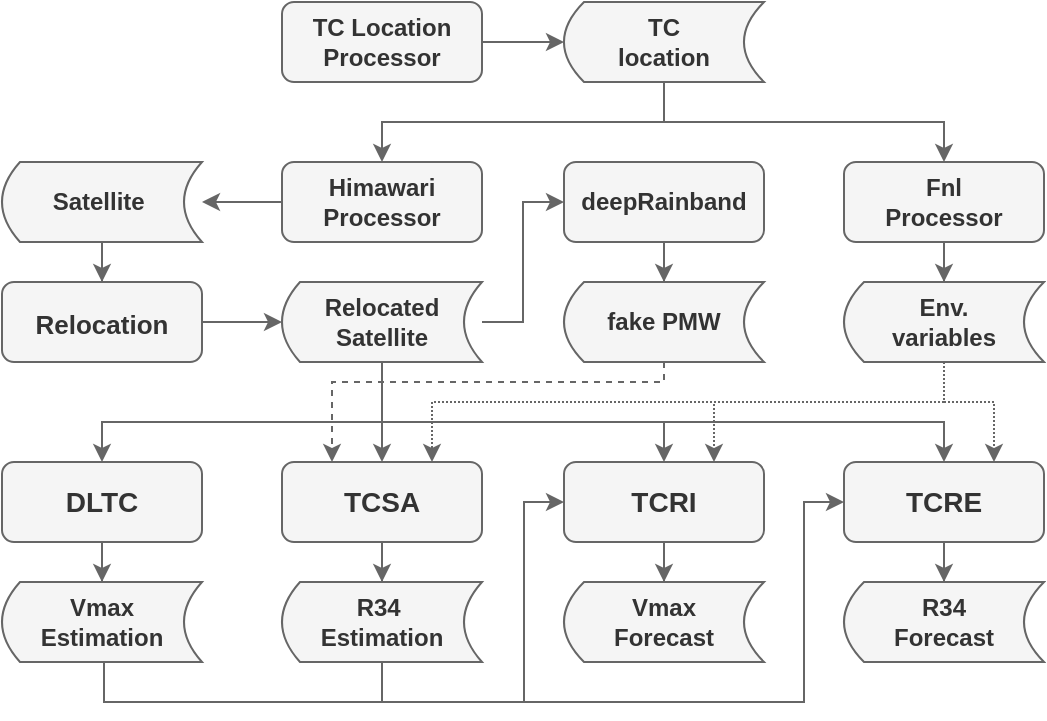 <mxfile version="22.1.21" type="github">
  <diagram name="Page-1" id="74e2e168-ea6b-b213-b513-2b3c1d86103e">
    <mxGraphModel dx="912" dy="531" grid="1" gridSize="10" guides="1" tooltips="1" connect="1" arrows="1" fold="1" page="1" pageScale="1" pageWidth="1100" pageHeight="850" background="none" math="0" shadow="0">
      <root>
        <mxCell id="0" />
        <mxCell id="1" parent="0" />
        <mxCell id="iOC6fSmJqCydzc7WDYuV-102" style="edgeStyle=orthogonalEdgeStyle;rounded=0;orthogonalLoop=1;jettySize=auto;html=1;entryX=0;entryY=0.5;entryDx=0;entryDy=0;fillColor=#f5f5f5;strokeColor=#666666;" edge="1" parent="1" source="xviSgolfPBOpMJryr8qm-25" target="iOC6fSmJqCydzc7WDYuV-32">
          <mxGeometry relative="1" as="geometry" />
        </mxCell>
        <mxCell id="xviSgolfPBOpMJryr8qm-25" value="&lt;font style=&quot;font-size: 12px;&quot;&gt;TC Location &lt;br style=&quot;&quot;&gt;Processor&lt;/font&gt;" style="rounded=1;whiteSpace=wrap;html=1;shadow=0;labelBackgroundColor=none;strokeWidth=1;fontFamily=Helvetica;fontSize=11;align=center;fontStyle=1;fillColor=#f5f5f5;strokeColor=#666666;fontColor=#333333;" parent="1" vertex="1">
          <mxGeometry x="329" y="100" width="100" height="40" as="geometry" />
        </mxCell>
        <mxCell id="iOC6fSmJqCydzc7WDYuV-42" style="edgeStyle=orthogonalEdgeStyle;rounded=0;orthogonalLoop=1;jettySize=auto;html=1;exitX=0;exitY=0.5;exitDx=0;exitDy=0;entryX=1;entryY=0.5;entryDx=0;entryDy=0;fontFamily=Helvetica;fontStyle=1;fillColor=#f5f5f5;strokeColor=#666666;" edge="1" parent="1" source="xviSgolfPBOpMJryr8qm-26" target="iOC6fSmJqCydzc7WDYuV-5">
          <mxGeometry relative="1" as="geometry" />
        </mxCell>
        <mxCell id="xviSgolfPBOpMJryr8qm-26" value="&lt;font style=&quot;font-size: 12px;&quot;&gt;Himawari &lt;br style=&quot;&quot;&gt;Processor&lt;/font&gt;" style="rounded=1;whiteSpace=wrap;html=1;shadow=0;labelBackgroundColor=none;strokeWidth=1;fontFamily=Helvetica;fontSize=11;align=center;fontStyle=1;fillColor=#f5f5f5;strokeColor=#666666;fontColor=#333333;" parent="1" vertex="1">
          <mxGeometry x="329" y="180" width="100" height="40" as="geometry" />
        </mxCell>
        <mxCell id="iOC6fSmJqCydzc7WDYuV-39" style="edgeStyle=orthogonalEdgeStyle;rounded=0;orthogonalLoop=1;jettySize=auto;html=1;entryX=0.5;entryY=0;entryDx=0;entryDy=0;fontFamily=Helvetica;fontStyle=1;fillColor=#f5f5f5;strokeColor=#666666;" edge="1" parent="1" source="xviSgolfPBOpMJryr8qm-27" target="iOC6fSmJqCydzc7WDYuV-7">
          <mxGeometry relative="1" as="geometry" />
        </mxCell>
        <mxCell id="xviSgolfPBOpMJryr8qm-27" value="&lt;font style=&quot;font-size: 12px;&quot;&gt;Fnl &lt;br style=&quot;&quot;&gt;Processor&lt;/font&gt;" style="rounded=1;whiteSpace=wrap;html=1;shadow=0;labelBackgroundColor=none;strokeWidth=1;fontFamily=Helvetica;fontSize=11;align=center;fontStyle=1;fillColor=#f5f5f5;strokeColor=#666666;fontColor=#333333;" parent="1" vertex="1">
          <mxGeometry x="610" y="180" width="100" height="40" as="geometry" />
        </mxCell>
        <mxCell id="xviSgolfPBOpMJryr8qm-36" value="&lt;font style=&quot;font-size: 14px;&quot;&gt;DLTC&lt;/font&gt;" style="rounded=1;whiteSpace=wrap;html=1;shadow=0;labelBackgroundColor=none;strokeWidth=1;fontFamily=Helvetica;fontSize=14;align=center;fontStyle=1;fillColor=#f5f5f5;strokeColor=#666666;fontColor=#333333;" parent="1" vertex="1">
          <mxGeometry x="189" y="330" width="100" height="40" as="geometry" />
        </mxCell>
        <mxCell id="iOC6fSmJqCydzc7WDYuV-71" style="edgeStyle=orthogonalEdgeStyle;rounded=0;orthogonalLoop=1;jettySize=auto;html=1;entryX=0.5;entryY=0;entryDx=0;entryDy=0;fontFamily=Helvetica;fontStyle=1;fillColor=#f5f5f5;strokeColor=#666666;" edge="1" parent="1" source="xviSgolfPBOpMJryr8qm-37" target="iOC6fSmJqCydzc7WDYuV-16">
          <mxGeometry relative="1" as="geometry" />
        </mxCell>
        <mxCell id="xviSgolfPBOpMJryr8qm-37" value="&lt;font style=&quot;font-size: 14px;&quot;&gt;TCSA&lt;/font&gt;" style="rounded=1;whiteSpace=wrap;html=1;shadow=0;labelBackgroundColor=none;strokeWidth=1;fontFamily=Helvetica;fontSize=14;align=center;fontStyle=1;fillColor=#f5f5f5;strokeColor=#666666;fontColor=#333333;" parent="1" vertex="1">
          <mxGeometry x="329" y="330" width="100" height="40" as="geometry" />
        </mxCell>
        <mxCell id="iOC6fSmJqCydzc7WDYuV-50" style="edgeStyle=orthogonalEdgeStyle;rounded=0;orthogonalLoop=1;jettySize=auto;html=1;entryX=0.5;entryY=0;entryDx=0;entryDy=0;fontFamily=Helvetica;fontStyle=1;fillColor=#f5f5f5;strokeColor=#666666;" edge="1" parent="1" source="xviSgolfPBOpMJryr8qm-40" target="iOC6fSmJqCydzc7WDYuV-22">
          <mxGeometry relative="1" as="geometry" />
        </mxCell>
        <mxCell id="xviSgolfPBOpMJryr8qm-40" value="&lt;font style=&quot;font-size: 14px;&quot;&gt;TCRE&lt;/font&gt;" style="rounded=1;whiteSpace=wrap;html=1;shadow=0;labelBackgroundColor=none;strokeWidth=1;fontFamily=Helvetica;fontSize=14;align=center;fontStyle=1;fillColor=#f5f5f5;strokeColor=#666666;fontColor=#333333;" parent="1" vertex="1">
          <mxGeometry x="610" y="330" width="100" height="40" as="geometry" />
        </mxCell>
        <mxCell id="iOC6fSmJqCydzc7WDYuV-72" style="edgeStyle=orthogonalEdgeStyle;rounded=0;orthogonalLoop=1;jettySize=auto;html=1;entryX=0.5;entryY=0;entryDx=0;entryDy=0;fontFamily=Helvetica;fontStyle=1;fillColor=#f5f5f5;strokeColor=#666666;" edge="1" parent="1" source="xviSgolfPBOpMJryr8qm-41" target="iOC6fSmJqCydzc7WDYuV-19">
          <mxGeometry relative="1" as="geometry" />
        </mxCell>
        <mxCell id="xviSgolfPBOpMJryr8qm-41" value="&lt;font style=&quot;font-size: 14px;&quot;&gt;TCRI&lt;/font&gt;" style="rounded=1;whiteSpace=wrap;html=1;shadow=0;labelBackgroundColor=none;strokeWidth=1;fontFamily=Helvetica;fontSize=14;align=center;fontStyle=1;fillColor=#f5f5f5;strokeColor=#666666;fontColor=#333333;" parent="1" vertex="1">
          <mxGeometry x="470" y="330" width="100" height="40" as="geometry" />
        </mxCell>
        <mxCell id="xviSgolfPBOpMJryr8qm-47" style="edgeStyle=orthogonalEdgeStyle;rounded=0;orthogonalLoop=1;jettySize=auto;html=1;entryX=0.5;entryY=0;entryDx=0;entryDy=0;fontFamily=Helvetica;fontStyle=1;fillColor=#f5f5f5;strokeColor=#666666;" parent="1" source="xviSgolfPBOpMJryr8qm-36" target="iOC6fSmJqCydzc7WDYuV-18" edge="1">
          <mxGeometry relative="1" as="geometry">
            <mxPoint x="659" y="385" as="targetPoint" />
          </mxGeometry>
        </mxCell>
        <mxCell id="iOC6fSmJqCydzc7WDYuV-40" style="edgeStyle=orthogonalEdgeStyle;rounded=0;orthogonalLoop=1;jettySize=auto;html=1;entryX=0;entryY=0.5;entryDx=0;entryDy=0;fontFamily=Helvetica;fontStyle=1;fillColor=#f5f5f5;strokeColor=#666666;" edge="1" parent="1" source="xviSgolfPBOpMJryr8qm-60" target="iOC6fSmJqCydzc7WDYuV-2">
          <mxGeometry relative="1" as="geometry" />
        </mxCell>
        <mxCell id="xviSgolfPBOpMJryr8qm-60" value="&lt;font style=&quot;font-size: 13px;&quot;&gt;Relocation&lt;/font&gt;" style="rounded=1;whiteSpace=wrap;html=1;shadow=0;labelBackgroundColor=none;strokeWidth=1;fontFamily=Helvetica;fontSize=16;align=center;fontStyle=1;fillColor=#f5f5f5;strokeColor=#666666;fontColor=#333333;" parent="1" vertex="1">
          <mxGeometry x="189" y="240" width="100" height="40" as="geometry" />
        </mxCell>
        <mxCell id="iOC6fSmJqCydzc7WDYuV-90" style="edgeStyle=orthogonalEdgeStyle;rounded=0;orthogonalLoop=1;jettySize=auto;html=1;entryX=0.5;entryY=0;entryDx=0;entryDy=0;fillColor=#f5f5f5;strokeColor=#666666;" edge="1" parent="1" source="iOC6fSmJqCydzc7WDYuV-2" target="xviSgolfPBOpMJryr8qm-36">
          <mxGeometry relative="1" as="geometry">
            <Array as="points">
              <mxPoint x="379" y="310" />
              <mxPoint x="239" y="310" />
            </Array>
          </mxGeometry>
        </mxCell>
        <mxCell id="iOC6fSmJqCydzc7WDYuV-91" style="edgeStyle=orthogonalEdgeStyle;rounded=0;orthogonalLoop=1;jettySize=auto;html=1;entryX=0.5;entryY=0;entryDx=0;entryDy=0;fillColor=#f5f5f5;strokeColor=#666666;" edge="1" parent="1" source="iOC6fSmJqCydzc7WDYuV-2" target="xviSgolfPBOpMJryr8qm-37">
          <mxGeometry relative="1" as="geometry" />
        </mxCell>
        <mxCell id="iOC6fSmJqCydzc7WDYuV-92" style="edgeStyle=orthogonalEdgeStyle;rounded=0;orthogonalLoop=1;jettySize=auto;html=1;entryX=0.5;entryY=0;entryDx=0;entryDy=0;fillColor=#f5f5f5;strokeColor=#666666;" edge="1" parent="1" source="iOC6fSmJqCydzc7WDYuV-2" target="xviSgolfPBOpMJryr8qm-41">
          <mxGeometry relative="1" as="geometry">
            <Array as="points">
              <mxPoint x="379" y="310" />
              <mxPoint x="520" y="310" />
            </Array>
          </mxGeometry>
        </mxCell>
        <mxCell id="iOC6fSmJqCydzc7WDYuV-93" style="edgeStyle=orthogonalEdgeStyle;rounded=0;orthogonalLoop=1;jettySize=auto;html=1;entryX=0.5;entryY=0;entryDx=0;entryDy=0;fillColor=#f5f5f5;strokeColor=#666666;" edge="1" parent="1" source="iOC6fSmJqCydzc7WDYuV-2" target="xviSgolfPBOpMJryr8qm-40">
          <mxGeometry relative="1" as="geometry">
            <Array as="points">
              <mxPoint x="379" y="310" />
              <mxPoint x="660" y="310" />
            </Array>
          </mxGeometry>
        </mxCell>
        <mxCell id="iOC6fSmJqCydzc7WDYuV-98" style="edgeStyle=orthogonalEdgeStyle;rounded=0;orthogonalLoop=1;jettySize=auto;html=1;entryX=0;entryY=0.5;entryDx=0;entryDy=0;fillColor=#f5f5f5;strokeColor=#666666;" edge="1" parent="1" source="iOC6fSmJqCydzc7WDYuV-2" target="iOC6fSmJqCydzc7WDYuV-10">
          <mxGeometry relative="1" as="geometry" />
        </mxCell>
        <mxCell id="iOC6fSmJqCydzc7WDYuV-2" value="&lt;span&gt;Relocated &lt;br&gt;Satellite&lt;/span&gt;" style="shape=dataStorage;whiteSpace=wrap;html=1;fixedSize=1;fontFamily=Helvetica;fontStyle=1;size=9;fillColor=#f5f5f5;strokeColor=#666666;fontColor=#333333;" vertex="1" parent="1">
          <mxGeometry x="329" y="240" width="100" height="40" as="geometry" />
        </mxCell>
        <mxCell id="iOC6fSmJqCydzc7WDYuV-44" style="edgeStyle=orthogonalEdgeStyle;rounded=0;orthogonalLoop=1;jettySize=auto;html=1;entryX=0.5;entryY=0;entryDx=0;entryDy=0;fontFamily=Helvetica;fontStyle=1;fillColor=#f5f5f5;strokeColor=#666666;" edge="1" parent="1" source="iOC6fSmJqCydzc7WDYuV-5" target="xviSgolfPBOpMJryr8qm-60">
          <mxGeometry relative="1" as="geometry" />
        </mxCell>
        <mxCell id="iOC6fSmJqCydzc7WDYuV-5" value="&lt;span&gt;Satellite&amp;nbsp;&lt;/span&gt;" style="shape=dataStorage;whiteSpace=wrap;html=1;fixedSize=1;fontFamily=Helvetica;fontStyle=1;size=9;fillColor=#f5f5f5;strokeColor=#666666;fontColor=#333333;" vertex="1" parent="1">
          <mxGeometry x="189" y="180" width="100" height="40" as="geometry" />
        </mxCell>
        <mxCell id="iOC6fSmJqCydzc7WDYuV-95" style="edgeStyle=orthogonalEdgeStyle;rounded=0;orthogonalLoop=1;jettySize=auto;html=1;entryX=0.75;entryY=0;entryDx=0;entryDy=0;dashed=1;dashPattern=1 1;fillColor=#f5f5f5;strokeColor=#666666;" edge="1" parent="1" source="iOC6fSmJqCydzc7WDYuV-7" target="xviSgolfPBOpMJryr8qm-37">
          <mxGeometry relative="1" as="geometry">
            <Array as="points">
              <mxPoint x="660" y="300" />
              <mxPoint x="404" y="300" />
            </Array>
          </mxGeometry>
        </mxCell>
        <mxCell id="iOC6fSmJqCydzc7WDYuV-96" style="edgeStyle=orthogonalEdgeStyle;rounded=0;orthogonalLoop=1;jettySize=auto;html=1;entryX=0.75;entryY=0;entryDx=0;entryDy=0;dashed=1;dashPattern=1 1;fillColor=#f5f5f5;strokeColor=#666666;" edge="1" parent="1" source="iOC6fSmJqCydzc7WDYuV-7" target="xviSgolfPBOpMJryr8qm-41">
          <mxGeometry relative="1" as="geometry">
            <Array as="points">
              <mxPoint x="660" y="300" />
              <mxPoint x="545" y="300" />
            </Array>
          </mxGeometry>
        </mxCell>
        <mxCell id="iOC6fSmJqCydzc7WDYuV-97" style="edgeStyle=orthogonalEdgeStyle;rounded=0;orthogonalLoop=1;jettySize=auto;html=1;entryX=0.75;entryY=0;entryDx=0;entryDy=0;dashed=1;dashPattern=1 1;fillColor=#f5f5f5;strokeColor=#666666;" edge="1" parent="1" source="iOC6fSmJqCydzc7WDYuV-7" target="xviSgolfPBOpMJryr8qm-40">
          <mxGeometry relative="1" as="geometry">
            <Array as="points">
              <mxPoint x="660" y="300" />
              <mxPoint x="685" y="300" />
            </Array>
          </mxGeometry>
        </mxCell>
        <mxCell id="iOC6fSmJqCydzc7WDYuV-7" value="&lt;span&gt;Env.&lt;br&gt;variables&lt;br&gt;&lt;/span&gt;" style="shape=dataStorage;whiteSpace=wrap;html=1;fixedSize=1;fontFamily=Helvetica;fontStyle=1;size=10;fillColor=#f5f5f5;strokeColor=#666666;fontColor=#333333;" vertex="1" parent="1">
          <mxGeometry x="610" y="240" width="100" height="40" as="geometry" />
        </mxCell>
        <mxCell id="iOC6fSmJqCydzc7WDYuV-45" style="edgeStyle=orthogonalEdgeStyle;rounded=0;orthogonalLoop=1;jettySize=auto;html=1;entryX=0.5;entryY=0;entryDx=0;entryDy=0;fontFamily=Helvetica;fontStyle=1;fillColor=#f5f5f5;strokeColor=#666666;" edge="1" parent="1" source="iOC6fSmJqCydzc7WDYuV-10" target="iOC6fSmJqCydzc7WDYuV-15">
          <mxGeometry relative="1" as="geometry" />
        </mxCell>
        <mxCell id="iOC6fSmJqCydzc7WDYuV-10" value="deepRainband" style="rounded=1;whiteSpace=wrap;html=1;shadow=0;labelBackgroundColor=none;strokeWidth=1;fontFamily=Helvetica;fontSize=12;align=center;fontStyle=1;fillColor=#f5f5f5;strokeColor=#666666;fontColor=#333333;" vertex="1" parent="1">
          <mxGeometry x="470" y="180" width="100" height="40" as="geometry" />
        </mxCell>
        <mxCell id="iOC6fSmJqCydzc7WDYuV-94" style="edgeStyle=orthogonalEdgeStyle;rounded=0;orthogonalLoop=1;jettySize=auto;html=1;entryX=0.25;entryY=0;entryDx=0;entryDy=0;dashed=1;fillColor=#f5f5f5;strokeColor=#666666;" edge="1" parent="1" source="iOC6fSmJqCydzc7WDYuV-15" target="xviSgolfPBOpMJryr8qm-37">
          <mxGeometry relative="1" as="geometry">
            <Array as="points">
              <mxPoint x="520" y="290" />
              <mxPoint x="354" y="290" />
            </Array>
          </mxGeometry>
        </mxCell>
        <mxCell id="iOC6fSmJqCydzc7WDYuV-15" value="fake PMW" style="shape=dataStorage;whiteSpace=wrap;html=1;fixedSize=1;fontFamily=Helvetica;fontStyle=1;size=10;fillColor=#f5f5f5;strokeColor=#666666;fontColor=#333333;" vertex="1" parent="1">
          <mxGeometry x="470" y="240" width="100" height="40" as="geometry" />
        </mxCell>
        <mxCell id="iOC6fSmJqCydzc7WDYuV-99" style="edgeStyle=orthogonalEdgeStyle;rounded=0;orthogonalLoop=1;jettySize=auto;html=1;entryX=0;entryY=0.5;entryDx=0;entryDy=0;fillColor=#f5f5f5;strokeColor=#666666;" edge="1" parent="1" source="iOC6fSmJqCydzc7WDYuV-16" target="xviSgolfPBOpMJryr8qm-40">
          <mxGeometry relative="1" as="geometry">
            <Array as="points">
              <mxPoint x="379" y="450" />
              <mxPoint x="590" y="450" />
              <mxPoint x="590" y="350" />
            </Array>
          </mxGeometry>
        </mxCell>
        <mxCell id="iOC6fSmJqCydzc7WDYuV-16" value="R34&amp;nbsp;&lt;br&gt;Estimation" style="shape=dataStorage;whiteSpace=wrap;html=1;fixedSize=1;fontFamily=Helvetica;fontStyle=1;size=9;fillColor=#f5f5f5;strokeColor=#666666;fontColor=#333333;" vertex="1" parent="1">
          <mxGeometry x="329" y="390" width="100" height="40" as="geometry" />
        </mxCell>
        <mxCell id="iOC6fSmJqCydzc7WDYuV-83" style="edgeStyle=orthogonalEdgeStyle;rounded=0;orthogonalLoop=1;jettySize=auto;html=1;entryX=0;entryY=0.5;entryDx=0;entryDy=0;fillColor=#f5f5f5;strokeColor=#666666;" edge="1" parent="1" source="iOC6fSmJqCydzc7WDYuV-18" target="xviSgolfPBOpMJryr8qm-41">
          <mxGeometry relative="1" as="geometry">
            <Array as="points">
              <mxPoint x="240" y="450" />
              <mxPoint x="450" y="450" />
              <mxPoint x="450" y="350" />
            </Array>
          </mxGeometry>
        </mxCell>
        <mxCell id="iOC6fSmJqCydzc7WDYuV-18" value="Vmax &lt;br&gt;Estimation" style="shape=dataStorage;whiteSpace=wrap;html=1;fixedSize=1;fontFamily=Helvetica;fontStyle=1;size=9;fillColor=#f5f5f5;strokeColor=#666666;fontColor=#333333;" vertex="1" parent="1">
          <mxGeometry x="189" y="390" width="100" height="40" as="geometry" />
        </mxCell>
        <mxCell id="iOC6fSmJqCydzc7WDYuV-19" value="Vmax &lt;br&gt;Forecast" style="shape=dataStorage;whiteSpace=wrap;html=1;fixedSize=1;fontFamily=Helvetica;fontStyle=1;size=10;fillColor=#f5f5f5;strokeColor=#666666;fontColor=#333333;" vertex="1" parent="1">
          <mxGeometry x="470" y="390" width="100" height="40" as="geometry" />
        </mxCell>
        <mxCell id="iOC6fSmJqCydzc7WDYuV-22" value="R34&lt;br&gt;Forecast" style="shape=dataStorage;whiteSpace=wrap;html=1;fixedSize=1;fontFamily=Helvetica;fontStyle=1;size=10;fillColor=#f5f5f5;strokeColor=#666666;fontColor=#333333;" vertex="1" parent="1">
          <mxGeometry x="610" y="390" width="100" height="40" as="geometry" />
        </mxCell>
        <mxCell id="iOC6fSmJqCydzc7WDYuV-100" style="edgeStyle=orthogonalEdgeStyle;rounded=0;orthogonalLoop=1;jettySize=auto;html=1;entryX=0.5;entryY=0;entryDx=0;entryDy=0;fillColor=#f5f5f5;strokeColor=#666666;" edge="1" parent="1" source="iOC6fSmJqCydzc7WDYuV-32" target="xviSgolfPBOpMJryr8qm-26">
          <mxGeometry relative="1" as="geometry">
            <Array as="points">
              <mxPoint x="520" y="160" />
              <mxPoint x="379" y="160" />
            </Array>
          </mxGeometry>
        </mxCell>
        <mxCell id="iOC6fSmJqCydzc7WDYuV-101" style="edgeStyle=orthogonalEdgeStyle;rounded=0;orthogonalLoop=1;jettySize=auto;html=1;entryX=0.5;entryY=0;entryDx=0;entryDy=0;fillColor=#f5f5f5;strokeColor=#666666;" edge="1" parent="1" source="iOC6fSmJqCydzc7WDYuV-32" target="xviSgolfPBOpMJryr8qm-27">
          <mxGeometry relative="1" as="geometry">
            <Array as="points">
              <mxPoint x="520" y="160" />
              <mxPoint x="660" y="160" />
            </Array>
          </mxGeometry>
        </mxCell>
        <mxCell id="iOC6fSmJqCydzc7WDYuV-32" value="&lt;span&gt;TC &lt;br&gt;location&lt;/span&gt;" style="shape=dataStorage;whiteSpace=wrap;html=1;fixedSize=1;align=center;fontFamily=Helvetica;fontStyle=1;size=10;fillColor=#f5f5f5;strokeColor=#666666;fontColor=#333333;" vertex="1" parent="1">
          <mxGeometry x="470" y="100" width="100" height="40" as="geometry" />
        </mxCell>
      </root>
    </mxGraphModel>
  </diagram>
</mxfile>
